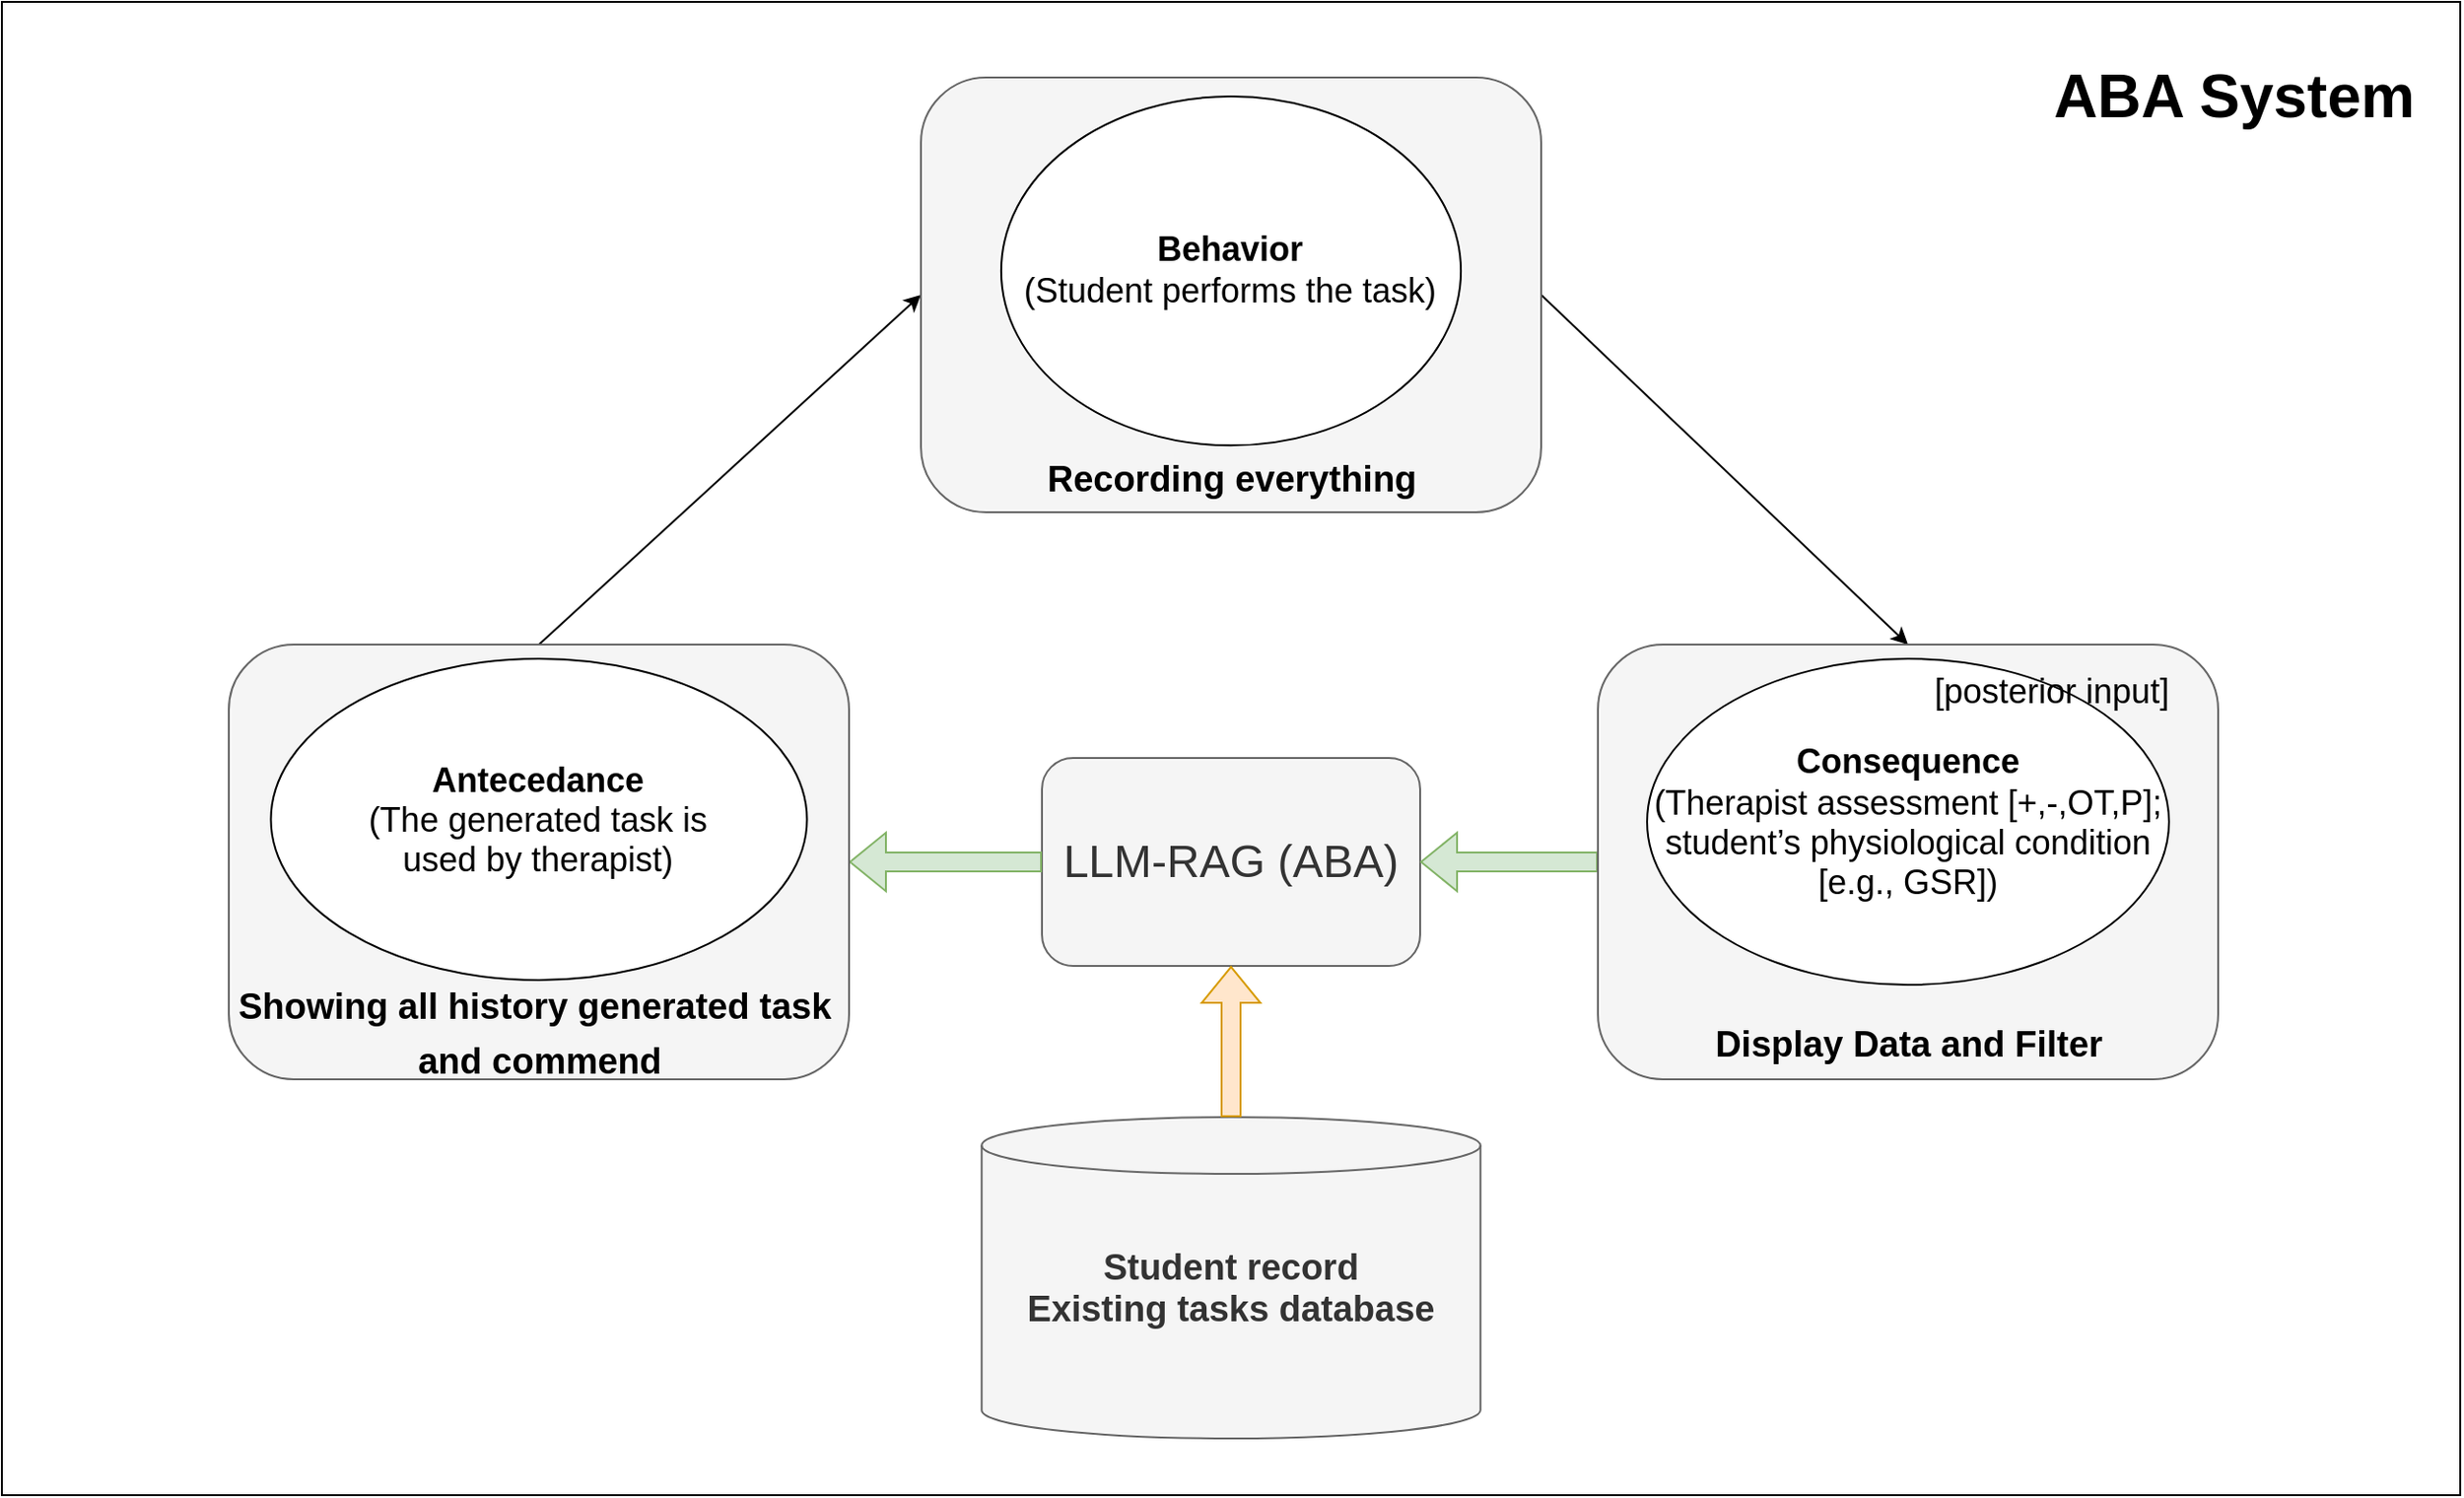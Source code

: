 <mxfile version="24.9.0">
  <diagram name="第 1 页" id="reyXp4Kh8w-tT1RUz250">
    <mxGraphModel dx="2385" dy="902" grid="1" gridSize="10" guides="1" tooltips="1" connect="1" arrows="1" fold="1" page="1" pageScale="1" pageWidth="827" pageHeight="1169" math="0" shadow="0">
      <root>
        <mxCell id="0" />
        <mxCell id="1" parent="0" />
        <mxCell id="QI-PmDlZO7ux3QnmJBiv-2" value="" style="rounded=0;whiteSpace=wrap;html=1;" parent="1" vertex="1">
          <mxGeometry x="-799.99" y="10" width="1300" height="790" as="geometry" />
        </mxCell>
        <mxCell id="QI-PmDlZO7ux3QnmJBiv-17" value="" style="endArrow=classic;html=1;rounded=0;entryX=0.5;entryY=0;entryDx=0;entryDy=0;exitX=1;exitY=0.5;exitDx=0;exitDy=0;" parent="1" source="QI-PmDlZO7ux3QnmJBiv-6" target="QI-PmDlZO7ux3QnmJBiv-14" edge="1">
          <mxGeometry width="50" height="50" relative="1" as="geometry">
            <mxPoint x="50" y="430" as="sourcePoint" />
            <mxPoint x="100" y="380" as="targetPoint" />
          </mxGeometry>
        </mxCell>
        <mxCell id="QI-PmDlZO7ux3QnmJBiv-18" value="&lt;font style=&quot;font-size: 24px;&quot;&gt;LLM-RAG (ABA)&lt;/font&gt;" style="rounded=1;whiteSpace=wrap;html=1;fillColor=#f5f5f5;fontColor=#333333;strokeColor=#666666;" parent="1" vertex="1">
          <mxGeometry x="-250" y="410" width="200" height="110" as="geometry" />
        </mxCell>
        <mxCell id="QI-PmDlZO7ux3QnmJBiv-19" value="" style="shape=flexArrow;endArrow=classic;html=1;rounded=0;entryX=1;entryY=0.5;entryDx=0;entryDy=0;fillColor=#d5e8d4;strokeColor=#82b366;exitX=0;exitY=0.5;exitDx=0;exitDy=0;" parent="1" source="QI-PmDlZO7ux3QnmJBiv-14" target="QI-PmDlZO7ux3QnmJBiv-18" edge="1">
          <mxGeometry width="50" height="50" relative="1" as="geometry">
            <mxPoint x="77" y="460" as="sourcePoint" />
            <mxPoint x="20" y="380" as="targetPoint" />
          </mxGeometry>
        </mxCell>
        <mxCell id="QI-PmDlZO7ux3QnmJBiv-24" value="" style="shape=flexArrow;endArrow=classic;html=1;rounded=0;entryX=1;entryY=0.5;entryDx=0;entryDy=0;fillColor=#d5e8d4;strokeColor=#82b366;exitX=0;exitY=0.5;exitDx=0;exitDy=0;" parent="1" source="QI-PmDlZO7ux3QnmJBiv-18" target="QI-PmDlZO7ux3QnmJBiv-23" edge="1">
          <mxGeometry width="50" height="50" relative="1" as="geometry">
            <mxPoint x="-270" y="455" as="sourcePoint" />
            <mxPoint x="-377" y="454.44" as="targetPoint" />
          </mxGeometry>
        </mxCell>
        <mxCell id="QI-PmDlZO7ux3QnmJBiv-25" value="" style="endArrow=classic;html=1;rounded=0;entryX=0;entryY=0.5;entryDx=0;entryDy=0;exitX=0.5;exitY=0;exitDx=0;exitDy=0;" parent="1" source="QI-PmDlZO7ux3QnmJBiv-23" target="QI-PmDlZO7ux3QnmJBiv-6" edge="1">
          <mxGeometry width="50" height="50" relative="1" as="geometry">
            <mxPoint x="-400" y="400" as="sourcePoint" />
            <mxPoint x="-350" y="350" as="targetPoint" />
          </mxGeometry>
        </mxCell>
        <mxCell id="QI-PmDlZO7ux3QnmJBiv-26" value="&lt;font style=&quot;font-size: 32px;&quot;&gt;ABA System&lt;/font&gt;" style="text;strokeColor=none;fillColor=none;html=1;fontSize=24;fontStyle=1;verticalAlign=middle;align=center;" parent="1" vertex="1">
          <mxGeometry x="330" y="40" width="100" height="40" as="geometry" />
        </mxCell>
        <mxCell id="QI-PmDlZO7ux3QnmJBiv-27" value="&lt;font style=&quot;font-size: 19px;&quot;&gt;&lt;b&gt;Student record&lt;/b&gt;&lt;/font&gt;&lt;div&gt;&lt;font style=&quot;font-size: 19px;&quot;&gt;&lt;b&gt;Existing tasks database&lt;/b&gt;&lt;/font&gt;&lt;/div&gt;&lt;div&gt;&lt;br&gt;&lt;/div&gt;" style="shape=cylinder3;whiteSpace=wrap;html=1;boundedLbl=1;backgroundOutline=1;size=15;fillColor=#f5f5f5;strokeColor=#666666;fontColor=#333333;" parent="1" vertex="1">
          <mxGeometry x="-281.87" y="600" width="263.75" height="170" as="geometry" />
        </mxCell>
        <mxCell id="QI-PmDlZO7ux3QnmJBiv-28" value="" style="shape=flexArrow;endArrow=classic;html=1;rounded=0;exitX=0.5;exitY=0;exitDx=0;exitDy=0;exitPerimeter=0;entryX=0.5;entryY=1;entryDx=0;entryDy=0;fillColor=#ffe6cc;strokeColor=#d79b00;" parent="1" source="QI-PmDlZO7ux3QnmJBiv-27" target="QI-PmDlZO7ux3QnmJBiv-18" edge="1">
          <mxGeometry width="50" height="50" relative="1" as="geometry">
            <mxPoint x="-130" y="500" as="sourcePoint" />
            <mxPoint x="-80" y="450" as="targetPoint" />
          </mxGeometry>
        </mxCell>
        <mxCell id="QI-PmDlZO7ux3QnmJBiv-6" value="" style="rounded=1;whiteSpace=wrap;html=1;fillColor=#f5f5f5;fontColor=#333333;strokeColor=#666666;" parent="1" vertex="1">
          <mxGeometry x="-313.99" y="50" width="328" height="230.0" as="geometry" />
        </mxCell>
        <mxCell id="QI-PmDlZO7ux3QnmJBiv-3" value="&lt;b&gt;&lt;font style=&quot;font-size: 18px;&quot;&gt;Behavior&lt;/font&gt;&lt;/b&gt;&lt;div&gt;&lt;font style=&quot;font-size: 18px;&quot;&gt;(Student performs the task)&lt;/font&gt;&lt;/div&gt;" style="ellipse;whiteSpace=wrap;html=1;" parent="1" vertex="1">
          <mxGeometry x="-271.55" y="60" width="243.09" height="184.67" as="geometry" />
        </mxCell>
        <mxCell id="QI-PmDlZO7ux3QnmJBiv-8" value="&lt;font style=&quot;font-size: 19px;&quot;&gt;Recording everything&lt;/font&gt;" style="text;strokeColor=none;fillColor=none;html=1;fontSize=24;fontStyle=1;verticalAlign=middle;align=center;" parent="1" vertex="1">
          <mxGeometry x="-213.077" y="229.997" width="126.154" height="61.333" as="geometry" />
        </mxCell>
        <mxCell id="QI-PmDlZO7ux3QnmJBiv-23" value="" style="rounded=1;whiteSpace=wrap;html=1;fillColor=#f5f5f5;fontColor=#333333;strokeColor=#666666;" parent="1" vertex="1">
          <mxGeometry x="-680" y="350" width="328.0" height="230.0" as="geometry" />
        </mxCell>
        <mxCell id="QI-PmDlZO7ux3QnmJBiv-21" value="&lt;b&gt;&lt;font style=&quot;font-size: 18px;&quot;&gt;Antecedance&lt;/font&gt;&lt;/b&gt;&lt;div&gt;&lt;p style=&quot;margin: 0px; font-variant-numeric: normal; font-variant-east-asian: normal; font-variant-alternates: normal; font-size-adjust: none; font-kerning: auto; font-optical-sizing: auto; font-feature-settings: normal; font-variation-settings: normal; font-variant-position: normal; font-variant-emoji: normal; font-stretch: normal; line-height: normal;&quot; class=&quot;p1&quot;&gt;&lt;font style=&quot;font-size: 18px;&quot;&gt;(The generated task is&lt;/font&gt;&lt;/p&gt;&lt;p style=&quot;margin: 0px; font-variant-numeric: normal; font-variant-east-asian: normal; font-variant-alternates: normal; font-size-adjust: none; font-kerning: auto; font-optical-sizing: auto; font-feature-settings: normal; font-variation-settings: normal; font-variant-position: normal; font-variant-emoji: normal; font-stretch: normal; line-height: normal;&quot; class=&quot;p1&quot;&gt;&lt;font style=&quot;font-size: 18px;&quot;&gt;used by therapist)&lt;/font&gt;&lt;/p&gt;&lt;/div&gt;" style="ellipse;whiteSpace=wrap;html=1;align=center;" parent="1" vertex="1">
          <mxGeometry x="-657.74" y="357.5" width="283.48" height="170" as="geometry" />
        </mxCell>
        <mxCell id="QI-PmDlZO7ux3QnmJBiv-22" value="&lt;font style=&quot;font-size: 19px;&quot;&gt;Showing all history generated task&amp;nbsp;&lt;/font&gt;&lt;div&gt;&lt;font style=&quot;font-size: 19px;&quot;&gt;and commend&lt;/font&gt;&lt;/div&gt;" style="text;strokeColor=none;fillColor=none;html=1;fontSize=24;fontStyle=1;verticalAlign=middle;align=center;" parent="1" vertex="1">
          <mxGeometry x="-579.077" y="530.003" width="126.154" height="48.421" as="geometry" />
        </mxCell>
        <mxCell id="QI-PmDlZO7ux3QnmJBiv-14" value="" style="rounded=1;whiteSpace=wrap;html=1;fillColor=#f5f5f5;fontColor=#333333;strokeColor=#666666;" parent="1" vertex="1">
          <mxGeometry x="44" y="350" width="328" height="230" as="geometry" />
        </mxCell>
        <mxCell id="QI-PmDlZO7ux3QnmJBiv-12" value="&lt;b&gt;&lt;font style=&quot;font-size: 18px;&quot;&gt;Consequence&lt;/font&gt;&lt;/b&gt;&lt;div&gt;&lt;p style=&quot;margin: 0px; font-variant-numeric: normal; font-variant-east-asian: normal; font-variant-alternates: normal; font-size-adjust: none; font-kerning: auto; font-optical-sizing: auto; font-feature-settings: normal; font-variation-settings: normal; font-variant-position: normal; font-variant-emoji: normal; font-stretch: normal; line-height: normal;&quot; class=&quot;p1&quot;&gt;&lt;font style=&quot;font-size: 18px;&quot;&gt;(Therapist assessment&amp;nbsp;&lt;span style=&quot;background-color: initial;&quot;&gt;[+,-,OT,P]; student’s physiological&amp;nbsp;&lt;/span&gt;&lt;span style=&quot;background-color: initial;&quot;&gt;condition [e.g., GSR])&lt;/span&gt;&lt;/font&gt;&lt;/p&gt;&lt;/div&gt;" style="ellipse;whiteSpace=wrap;html=1;align=center;" parent="1" vertex="1">
          <mxGeometry x="70" y="357.5" width="276" height="172.5" as="geometry" />
        </mxCell>
        <mxCell id="QI-PmDlZO7ux3QnmJBiv-13" value="&lt;font style=&quot;font-size: 19px;&quot;&gt;Display Data and Filter&lt;/font&gt;" style="text;strokeColor=none;fillColor=none;html=1;fontSize=24;fontStyle=1;verticalAlign=middle;align=center;" parent="1" vertex="1">
          <mxGeometry x="158" y="540" width="100" height="40" as="geometry" />
        </mxCell>
        <mxCell id="QI-PmDlZO7ux3QnmJBiv-15" value="&lt;font style=&quot;font-size: 18px;&quot;&gt;[posterior input]&lt;/font&gt;" style="text;whiteSpace=wrap;html=1;" parent="1" vertex="1">
          <mxGeometry x="220" y="357.5" width="144" height="40" as="geometry" />
        </mxCell>
      </root>
    </mxGraphModel>
  </diagram>
</mxfile>
